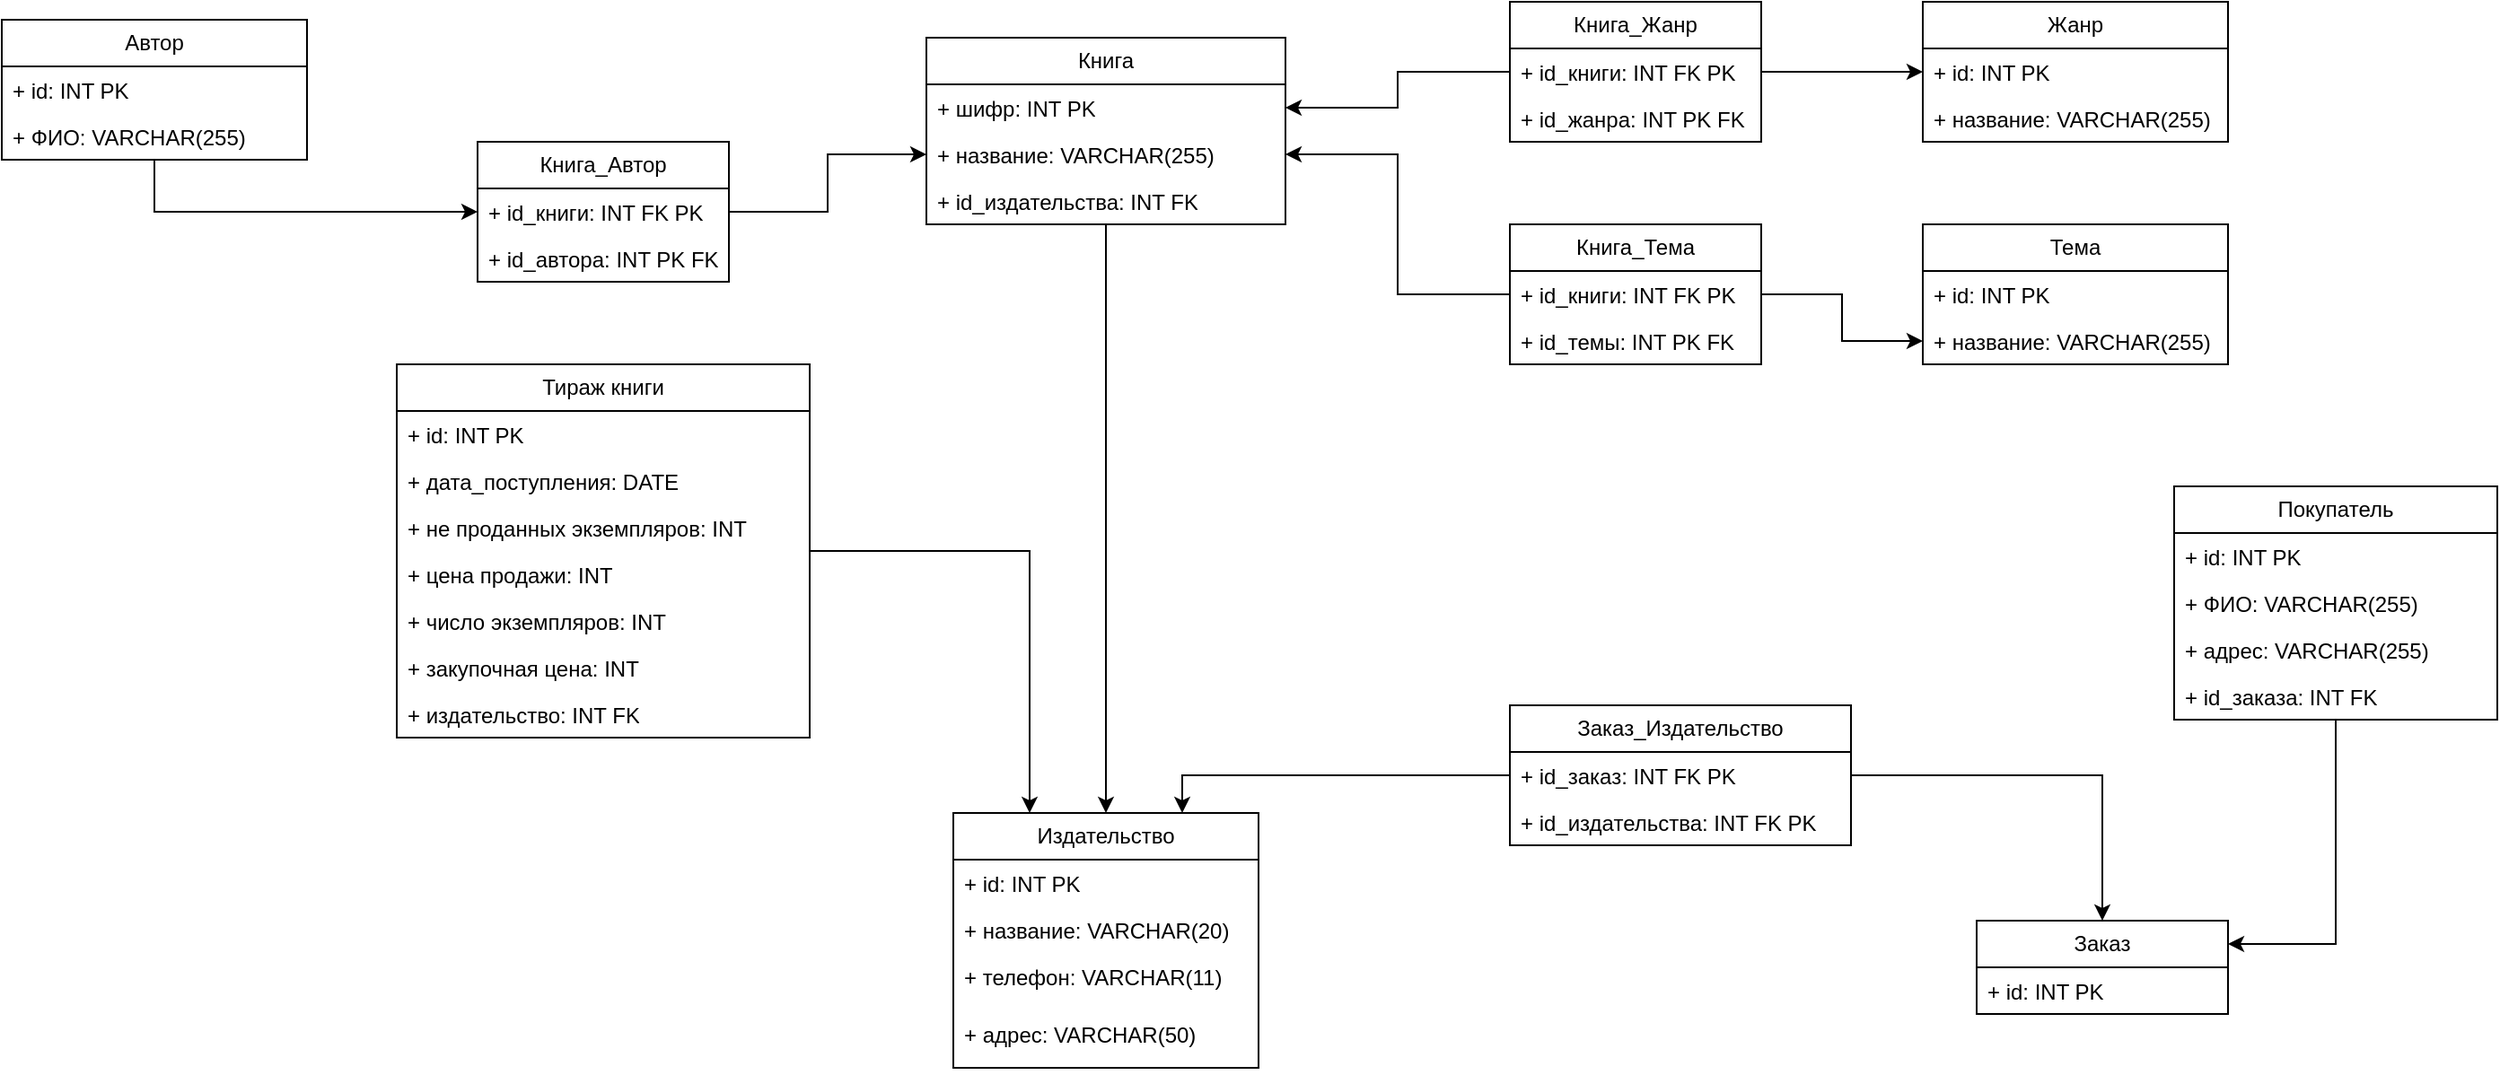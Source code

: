 <mxfile version="28.1.2">
  <diagram name="Page-1" id="pOTTETdeCjfXQeV-2WWk">
    <mxGraphModel dx="2680" dy="1031" grid="1" gridSize="10" guides="1" tooltips="1" connect="1" arrows="1" fold="1" page="1" pageScale="1" pageWidth="850" pageHeight="1100" math="0" shadow="0">
      <root>
        <mxCell id="0" />
        <mxCell id="1" parent="0" />
        <mxCell id="fVQ5kR86QcLQXutgSoff-1" value="Издательство" style="swimlane;fontStyle=0;childLayout=stackLayout;horizontal=1;startSize=26;fillColor=none;horizontalStack=0;resizeParent=1;resizeParentMax=0;resizeLast=0;collapsible=1;marginBottom=0;whiteSpace=wrap;html=1;" vertex="1" parent="1">
          <mxGeometry x="-90" y="502" width="170" height="142" as="geometry" />
        </mxCell>
        <mxCell id="fVQ5kR86QcLQXutgSoff-5" value="+ id: INT PK" style="text;strokeColor=none;fillColor=none;align=left;verticalAlign=top;spacingLeft=4;spacingRight=4;overflow=hidden;rotatable=0;points=[[0,0.5],[1,0.5]];portConstraint=eastwest;whiteSpace=wrap;html=1;" vertex="1" parent="fVQ5kR86QcLQXutgSoff-1">
          <mxGeometry y="26" width="170" height="26" as="geometry" />
        </mxCell>
        <mxCell id="fVQ5kR86QcLQXutgSoff-2" value="+ название: VARCHAR(20)" style="text;strokeColor=none;fillColor=none;align=left;verticalAlign=top;spacingLeft=4;spacingRight=4;overflow=hidden;rotatable=0;points=[[0,0.5],[1,0.5]];portConstraint=eastwest;whiteSpace=wrap;html=1;" vertex="1" parent="fVQ5kR86QcLQXutgSoff-1">
          <mxGeometry y="52" width="170" height="26" as="geometry" />
        </mxCell>
        <mxCell id="fVQ5kR86QcLQXutgSoff-6" value="+ телефон: VARCHAR(11)" style="text;strokeColor=none;fillColor=none;align=left;verticalAlign=top;spacingLeft=4;spacingRight=4;overflow=hidden;rotatable=0;points=[[0,0.5],[1,0.5]];portConstraint=eastwest;whiteSpace=wrap;html=1;" vertex="1" parent="fVQ5kR86QcLQXutgSoff-1">
          <mxGeometry y="78" width="170" height="32" as="geometry" />
        </mxCell>
        <mxCell id="fVQ5kR86QcLQXutgSoff-4" value="+ адрес: VARCHAR(50)" style="text;strokeColor=none;fillColor=none;align=left;verticalAlign=top;spacingLeft=4;spacingRight=4;overflow=hidden;rotatable=0;points=[[0,0.5],[1,0.5]];portConstraint=eastwest;whiteSpace=wrap;html=1;" vertex="1" parent="fVQ5kR86QcLQXutgSoff-1">
          <mxGeometry y="110" width="170" height="32" as="geometry" />
        </mxCell>
        <mxCell id="fVQ5kR86QcLQXutgSoff-70" style="edgeStyle=orthogonalEdgeStyle;rounded=0;orthogonalLoop=1;jettySize=auto;html=1;entryX=0.25;entryY=0;entryDx=0;entryDy=0;" edge="1" parent="1" source="fVQ5kR86QcLQXutgSoff-7" target="fVQ5kR86QcLQXutgSoff-1">
          <mxGeometry relative="1" as="geometry" />
        </mxCell>
        <mxCell id="fVQ5kR86QcLQXutgSoff-7" value="Тираж книги" style="swimlane;fontStyle=0;childLayout=stackLayout;horizontal=1;startSize=26;fillColor=none;horizontalStack=0;resizeParent=1;resizeParentMax=0;resizeLast=0;collapsible=1;marginBottom=0;whiteSpace=wrap;html=1;" vertex="1" parent="1">
          <mxGeometry x="-400" y="252" width="230" height="208" as="geometry" />
        </mxCell>
        <mxCell id="fVQ5kR86QcLQXutgSoff-11" value="+ id: INT PK" style="text;strokeColor=none;fillColor=none;align=left;verticalAlign=top;spacingLeft=4;spacingRight=4;overflow=hidden;rotatable=0;points=[[0,0.5],[1,0.5]];portConstraint=eastwest;whiteSpace=wrap;html=1;" vertex="1" parent="fVQ5kR86QcLQXutgSoff-7">
          <mxGeometry y="26" width="230" height="26" as="geometry" />
        </mxCell>
        <mxCell id="fVQ5kR86QcLQXutgSoff-8" value="+ дата_поступления: DATE" style="text;strokeColor=none;fillColor=none;align=left;verticalAlign=top;spacingLeft=4;spacingRight=4;overflow=hidden;rotatable=0;points=[[0,0.5],[1,0.5]];portConstraint=eastwest;whiteSpace=wrap;html=1;" vertex="1" parent="fVQ5kR86QcLQXutgSoff-7">
          <mxGeometry y="52" width="230" height="26" as="geometry" />
        </mxCell>
        <mxCell id="fVQ5kR86QcLQXutgSoff-9" value="+ не проданных экземпляров: INT" style="text;strokeColor=none;fillColor=none;align=left;verticalAlign=top;spacingLeft=4;spacingRight=4;overflow=hidden;rotatable=0;points=[[0,0.5],[1,0.5]];portConstraint=eastwest;whiteSpace=wrap;html=1;" vertex="1" parent="fVQ5kR86QcLQXutgSoff-7">
          <mxGeometry y="78" width="230" height="26" as="geometry" />
        </mxCell>
        <mxCell id="fVQ5kR86QcLQXutgSoff-12" value="+ цена продажи: INT" style="text;strokeColor=none;fillColor=none;align=left;verticalAlign=top;spacingLeft=4;spacingRight=4;overflow=hidden;rotatable=0;points=[[0,0.5],[1,0.5]];portConstraint=eastwest;whiteSpace=wrap;html=1;" vertex="1" parent="fVQ5kR86QcLQXutgSoff-7">
          <mxGeometry y="104" width="230" height="26" as="geometry" />
        </mxCell>
        <mxCell id="fVQ5kR86QcLQXutgSoff-13" value="+ число экземпляров: INT" style="text;strokeColor=none;fillColor=none;align=left;verticalAlign=top;spacingLeft=4;spacingRight=4;overflow=hidden;rotatable=0;points=[[0,0.5],[1,0.5]];portConstraint=eastwest;whiteSpace=wrap;html=1;" vertex="1" parent="fVQ5kR86QcLQXutgSoff-7">
          <mxGeometry y="130" width="230" height="26" as="geometry" />
        </mxCell>
        <mxCell id="fVQ5kR86QcLQXutgSoff-14" value="+ закупочная цена: INT" style="text;strokeColor=none;fillColor=none;align=left;verticalAlign=top;spacingLeft=4;spacingRight=4;overflow=hidden;rotatable=0;points=[[0,0.5],[1,0.5]];portConstraint=eastwest;whiteSpace=wrap;html=1;" vertex="1" parent="fVQ5kR86QcLQXutgSoff-7">
          <mxGeometry y="156" width="230" height="26" as="geometry" />
        </mxCell>
        <mxCell id="fVQ5kR86QcLQXutgSoff-10" value="+ издательство: INT FK" style="text;strokeColor=none;fillColor=none;align=left;verticalAlign=top;spacingLeft=4;spacingRight=4;overflow=hidden;rotatable=0;points=[[0,0.5],[1,0.5]];portConstraint=eastwest;whiteSpace=wrap;html=1;" vertex="1" parent="fVQ5kR86QcLQXutgSoff-7">
          <mxGeometry y="182" width="230" height="26" as="geometry" />
        </mxCell>
        <mxCell id="fVQ5kR86QcLQXutgSoff-16" value="Заказ" style="swimlane;fontStyle=0;childLayout=stackLayout;horizontal=1;startSize=26;fillColor=none;horizontalStack=0;resizeParent=1;resizeParentMax=0;resizeLast=0;collapsible=1;marginBottom=0;whiteSpace=wrap;html=1;" vertex="1" parent="1">
          <mxGeometry x="480" y="562" width="140" height="52" as="geometry" />
        </mxCell>
        <mxCell id="fVQ5kR86QcLQXutgSoff-17" value="+ id: INT PK" style="text;strokeColor=none;fillColor=none;align=left;verticalAlign=top;spacingLeft=4;spacingRight=4;overflow=hidden;rotatable=0;points=[[0,0.5],[1,0.5]];portConstraint=eastwest;whiteSpace=wrap;html=1;" vertex="1" parent="fVQ5kR86QcLQXutgSoff-16">
          <mxGeometry y="26" width="140" height="26" as="geometry" />
        </mxCell>
        <mxCell id="fVQ5kR86QcLQXutgSoff-24" style="edgeStyle=orthogonalEdgeStyle;rounded=0;orthogonalLoop=1;jettySize=auto;html=1;entryX=0.75;entryY=0;entryDx=0;entryDy=0;" edge="1" parent="1" source="fVQ5kR86QcLQXutgSoff-20" target="fVQ5kR86QcLQXutgSoff-1">
          <mxGeometry relative="1" as="geometry" />
        </mxCell>
        <mxCell id="fVQ5kR86QcLQXutgSoff-20" value="Заказ_Издательство" style="swimlane;fontStyle=0;childLayout=stackLayout;horizontal=1;startSize=26;fillColor=none;horizontalStack=0;resizeParent=1;resizeParentMax=0;resizeLast=0;collapsible=1;marginBottom=0;whiteSpace=wrap;html=1;" vertex="1" parent="1">
          <mxGeometry x="220" y="442" width="190" height="78" as="geometry" />
        </mxCell>
        <mxCell id="fVQ5kR86QcLQXutgSoff-21" value="+ id_заказ: INT FK PK" style="text;strokeColor=none;fillColor=none;align=left;verticalAlign=top;spacingLeft=4;spacingRight=4;overflow=hidden;rotatable=0;points=[[0,0.5],[1,0.5]];portConstraint=eastwest;whiteSpace=wrap;html=1;" vertex="1" parent="fVQ5kR86QcLQXutgSoff-20">
          <mxGeometry y="26" width="190" height="26" as="geometry" />
        </mxCell>
        <mxCell id="fVQ5kR86QcLQXutgSoff-22" value="+ id_издательства: INT FK PK" style="text;strokeColor=none;fillColor=none;align=left;verticalAlign=top;spacingLeft=4;spacingRight=4;overflow=hidden;rotatable=0;points=[[0,0.5],[1,0.5]];portConstraint=eastwest;whiteSpace=wrap;html=1;" vertex="1" parent="fVQ5kR86QcLQXutgSoff-20">
          <mxGeometry y="52" width="190" height="26" as="geometry" />
        </mxCell>
        <mxCell id="fVQ5kR86QcLQXutgSoff-25" style="edgeStyle=orthogonalEdgeStyle;rounded=0;orthogonalLoop=1;jettySize=auto;html=1;entryX=0.5;entryY=0;entryDx=0;entryDy=0;" edge="1" parent="1" source="fVQ5kR86QcLQXutgSoff-21" target="fVQ5kR86QcLQXutgSoff-16">
          <mxGeometry relative="1" as="geometry" />
        </mxCell>
        <mxCell id="fVQ5kR86QcLQXutgSoff-31" style="edgeStyle=orthogonalEdgeStyle;rounded=0;orthogonalLoop=1;jettySize=auto;html=1;entryX=1;entryY=0.25;entryDx=0;entryDy=0;" edge="1" parent="1" source="fVQ5kR86QcLQXutgSoff-26" target="fVQ5kR86QcLQXutgSoff-16">
          <mxGeometry relative="1" as="geometry" />
        </mxCell>
        <mxCell id="fVQ5kR86QcLQXutgSoff-26" value="Покупатель" style="swimlane;fontStyle=0;childLayout=stackLayout;horizontal=1;startSize=26;fillColor=none;horizontalStack=0;resizeParent=1;resizeParentMax=0;resizeLast=0;collapsible=1;marginBottom=0;whiteSpace=wrap;html=1;" vertex="1" parent="1">
          <mxGeometry x="590" y="320" width="180" height="130" as="geometry" />
        </mxCell>
        <mxCell id="fVQ5kR86QcLQXutgSoff-27" value="+ id: INT PK" style="text;strokeColor=none;fillColor=none;align=left;verticalAlign=top;spacingLeft=4;spacingRight=4;overflow=hidden;rotatable=0;points=[[0,0.5],[1,0.5]];portConstraint=eastwest;whiteSpace=wrap;html=1;" vertex="1" parent="fVQ5kR86QcLQXutgSoff-26">
          <mxGeometry y="26" width="180" height="26" as="geometry" />
        </mxCell>
        <mxCell id="fVQ5kR86QcLQXutgSoff-28" value="+ ФИО: VARCHAR(255)" style="text;strokeColor=none;fillColor=none;align=left;verticalAlign=top;spacingLeft=4;spacingRight=4;overflow=hidden;rotatable=0;points=[[0,0.5],[1,0.5]];portConstraint=eastwest;whiteSpace=wrap;html=1;" vertex="1" parent="fVQ5kR86QcLQXutgSoff-26">
          <mxGeometry y="52" width="180" height="26" as="geometry" />
        </mxCell>
        <mxCell id="fVQ5kR86QcLQXutgSoff-30" value="+ адрес: VARCHAR(255)" style="text;strokeColor=none;fillColor=none;align=left;verticalAlign=top;spacingLeft=4;spacingRight=4;overflow=hidden;rotatable=0;points=[[0,0.5],[1,0.5]];portConstraint=eastwest;whiteSpace=wrap;html=1;" vertex="1" parent="fVQ5kR86QcLQXutgSoff-26">
          <mxGeometry y="78" width="180" height="26" as="geometry" />
        </mxCell>
        <mxCell id="fVQ5kR86QcLQXutgSoff-29" value="+ id_заказа: INT FK" style="text;strokeColor=none;fillColor=none;align=left;verticalAlign=top;spacingLeft=4;spacingRight=4;overflow=hidden;rotatable=0;points=[[0,0.5],[1,0.5]];portConstraint=eastwest;whiteSpace=wrap;html=1;" vertex="1" parent="fVQ5kR86QcLQXutgSoff-26">
          <mxGeometry y="104" width="180" height="26" as="geometry" />
        </mxCell>
        <mxCell id="fVQ5kR86QcLQXutgSoff-69" style="edgeStyle=orthogonalEdgeStyle;rounded=0;orthogonalLoop=1;jettySize=auto;html=1;entryX=0.5;entryY=0;entryDx=0;entryDy=0;" edge="1" parent="1" source="fVQ5kR86QcLQXutgSoff-32" target="fVQ5kR86QcLQXutgSoff-1">
          <mxGeometry relative="1" as="geometry" />
        </mxCell>
        <mxCell id="fVQ5kR86QcLQXutgSoff-32" value="Книга" style="swimlane;fontStyle=0;childLayout=stackLayout;horizontal=1;startSize=26;fillColor=none;horizontalStack=0;resizeParent=1;resizeParentMax=0;resizeLast=0;collapsible=1;marginBottom=0;whiteSpace=wrap;html=1;" vertex="1" parent="1">
          <mxGeometry x="-105" y="70" width="200" height="104" as="geometry" />
        </mxCell>
        <mxCell id="fVQ5kR86QcLQXutgSoff-36" value="+ шифр: INT PK" style="text;strokeColor=none;fillColor=none;align=left;verticalAlign=top;spacingLeft=4;spacingRight=4;overflow=hidden;rotatable=0;points=[[0,0.5],[1,0.5]];portConstraint=eastwest;whiteSpace=wrap;html=1;" vertex="1" parent="fVQ5kR86QcLQXutgSoff-32">
          <mxGeometry y="26" width="200" height="26" as="geometry" />
        </mxCell>
        <mxCell id="fVQ5kR86QcLQXutgSoff-33" value="+ название: VARCHAR(255)" style="text;strokeColor=none;fillColor=none;align=left;verticalAlign=top;spacingLeft=4;spacingRight=4;overflow=hidden;rotatable=0;points=[[0,0.5],[1,0.5]];portConstraint=eastwest;whiteSpace=wrap;html=1;" vertex="1" parent="fVQ5kR86QcLQXutgSoff-32">
          <mxGeometry y="52" width="200" height="26" as="geometry" />
        </mxCell>
        <mxCell id="fVQ5kR86QcLQXutgSoff-50" value="+ id_издательства: INT FK" style="text;strokeColor=none;fillColor=none;align=left;verticalAlign=top;spacingLeft=4;spacingRight=4;overflow=hidden;rotatable=0;points=[[0,0.5],[1,0.5]];portConstraint=eastwest;whiteSpace=wrap;html=1;" vertex="1" parent="fVQ5kR86QcLQXutgSoff-32">
          <mxGeometry y="78" width="200" height="26" as="geometry" />
        </mxCell>
        <mxCell id="fVQ5kR86QcLQXutgSoff-37" value="Жанр" style="swimlane;fontStyle=0;childLayout=stackLayout;horizontal=1;startSize=26;fillColor=none;horizontalStack=0;resizeParent=1;resizeParentMax=0;resizeLast=0;collapsible=1;marginBottom=0;whiteSpace=wrap;html=1;" vertex="1" parent="1">
          <mxGeometry x="450" y="50" width="170" height="78" as="geometry" />
        </mxCell>
        <mxCell id="fVQ5kR86QcLQXutgSoff-38" value="+ id: INT PK" style="text;strokeColor=none;fillColor=none;align=left;verticalAlign=top;spacingLeft=4;spacingRight=4;overflow=hidden;rotatable=0;points=[[0,0.5],[1,0.5]];portConstraint=eastwest;whiteSpace=wrap;html=1;" vertex="1" parent="fVQ5kR86QcLQXutgSoff-37">
          <mxGeometry y="26" width="170" height="26" as="geometry" />
        </mxCell>
        <mxCell id="fVQ5kR86QcLQXutgSoff-39" value="+ название: VARCHAR(255)" style="text;strokeColor=none;fillColor=none;align=left;verticalAlign=top;spacingLeft=4;spacingRight=4;overflow=hidden;rotatable=0;points=[[0,0.5],[1,0.5]];portConstraint=eastwest;whiteSpace=wrap;html=1;" vertex="1" parent="fVQ5kR86QcLQXutgSoff-37">
          <mxGeometry y="52" width="170" height="26" as="geometry" />
        </mxCell>
        <mxCell id="fVQ5kR86QcLQXutgSoff-44" value="Тема" style="swimlane;fontStyle=0;childLayout=stackLayout;horizontal=1;startSize=26;fillColor=none;horizontalStack=0;resizeParent=1;resizeParentMax=0;resizeLast=0;collapsible=1;marginBottom=0;whiteSpace=wrap;html=1;" vertex="1" parent="1">
          <mxGeometry x="450" y="174" width="170" height="78" as="geometry" />
        </mxCell>
        <mxCell id="fVQ5kR86QcLQXutgSoff-45" value="+ id: INT PK" style="text;strokeColor=none;fillColor=none;align=left;verticalAlign=top;spacingLeft=4;spacingRight=4;overflow=hidden;rotatable=0;points=[[0,0.5],[1,0.5]];portConstraint=eastwest;whiteSpace=wrap;html=1;" vertex="1" parent="fVQ5kR86QcLQXutgSoff-44">
          <mxGeometry y="26" width="170" height="26" as="geometry" />
        </mxCell>
        <mxCell id="fVQ5kR86QcLQXutgSoff-46" value="+ название: VARCHAR(255)" style="text;strokeColor=none;fillColor=none;align=left;verticalAlign=top;spacingLeft=4;spacingRight=4;overflow=hidden;rotatable=0;points=[[0,0.5],[1,0.5]];portConstraint=eastwest;whiteSpace=wrap;html=1;" vertex="1" parent="fVQ5kR86QcLQXutgSoff-44">
          <mxGeometry y="52" width="170" height="26" as="geometry" />
        </mxCell>
        <mxCell id="fVQ5kR86QcLQXutgSoff-68" style="edgeStyle=orthogonalEdgeStyle;rounded=0;orthogonalLoop=1;jettySize=auto;html=1;entryX=0;entryY=0.5;entryDx=0;entryDy=0;" edge="1" parent="1" source="fVQ5kR86QcLQXutgSoff-47" target="fVQ5kR86QcLQXutgSoff-63">
          <mxGeometry relative="1" as="geometry" />
        </mxCell>
        <mxCell id="fVQ5kR86QcLQXutgSoff-47" value="Автор" style="swimlane;fontStyle=0;childLayout=stackLayout;horizontal=1;startSize=26;fillColor=none;horizontalStack=0;resizeParent=1;resizeParentMax=0;resizeLast=0;collapsible=1;marginBottom=0;whiteSpace=wrap;html=1;" vertex="1" parent="1">
          <mxGeometry x="-620" y="60" width="170" height="78" as="geometry" />
        </mxCell>
        <mxCell id="fVQ5kR86QcLQXutgSoff-48" value="+ id: INT PK" style="text;strokeColor=none;fillColor=none;align=left;verticalAlign=top;spacingLeft=4;spacingRight=4;overflow=hidden;rotatable=0;points=[[0,0.5],[1,0.5]];portConstraint=eastwest;whiteSpace=wrap;html=1;" vertex="1" parent="fVQ5kR86QcLQXutgSoff-47">
          <mxGeometry y="26" width="170" height="26" as="geometry" />
        </mxCell>
        <mxCell id="fVQ5kR86QcLQXutgSoff-49" value="+ ФИО: VARCHAR(255)" style="text;strokeColor=none;fillColor=none;align=left;verticalAlign=top;spacingLeft=4;spacingRight=4;overflow=hidden;rotatable=0;points=[[0,0.5],[1,0.5]];portConstraint=eastwest;whiteSpace=wrap;html=1;" vertex="1" parent="fVQ5kR86QcLQXutgSoff-47">
          <mxGeometry y="52" width="170" height="26" as="geometry" />
        </mxCell>
        <mxCell id="fVQ5kR86QcLQXutgSoff-55" style="edgeStyle=orthogonalEdgeStyle;rounded=0;orthogonalLoop=1;jettySize=auto;html=1;entryX=1;entryY=0.5;entryDx=0;entryDy=0;exitX=0;exitY=0.5;exitDx=0;exitDy=0;" edge="1" parent="1" source="fVQ5kR86QcLQXutgSoff-52" target="fVQ5kR86QcLQXutgSoff-36">
          <mxGeometry relative="1" as="geometry" />
        </mxCell>
        <mxCell id="fVQ5kR86QcLQXutgSoff-56" style="edgeStyle=orthogonalEdgeStyle;rounded=0;orthogonalLoop=1;jettySize=auto;html=1;entryX=0;entryY=0.5;entryDx=0;entryDy=0;" edge="1" parent="1" source="fVQ5kR86QcLQXutgSoff-51" target="fVQ5kR86QcLQXutgSoff-37">
          <mxGeometry relative="1" as="geometry" />
        </mxCell>
        <mxCell id="fVQ5kR86QcLQXutgSoff-51" value="Книга_Жанр" style="swimlane;fontStyle=0;childLayout=stackLayout;horizontal=1;startSize=26;fillColor=none;horizontalStack=0;resizeParent=1;resizeParentMax=0;resizeLast=0;collapsible=1;marginBottom=0;whiteSpace=wrap;html=1;" vertex="1" parent="1">
          <mxGeometry x="220" y="50" width="140" height="78" as="geometry" />
        </mxCell>
        <mxCell id="fVQ5kR86QcLQXutgSoff-52" value="+ id_книги: INT FK PK" style="text;strokeColor=none;fillColor=none;align=left;verticalAlign=top;spacingLeft=4;spacingRight=4;overflow=hidden;rotatable=0;points=[[0,0.5],[1,0.5]];portConstraint=eastwest;whiteSpace=wrap;html=1;" vertex="1" parent="fVQ5kR86QcLQXutgSoff-51">
          <mxGeometry y="26" width="140" height="26" as="geometry" />
        </mxCell>
        <mxCell id="fVQ5kR86QcLQXutgSoff-53" value="+ id_жанра: INT PK FK" style="text;strokeColor=none;fillColor=none;align=left;verticalAlign=top;spacingLeft=4;spacingRight=4;overflow=hidden;rotatable=0;points=[[0,0.5],[1,0.5]];portConstraint=eastwest;whiteSpace=wrap;html=1;" vertex="1" parent="fVQ5kR86QcLQXutgSoff-51">
          <mxGeometry y="52" width="140" height="26" as="geometry" />
        </mxCell>
        <mxCell id="fVQ5kR86QcLQXutgSoff-57" value="Книга_Тема" style="swimlane;fontStyle=0;childLayout=stackLayout;horizontal=1;startSize=26;fillColor=none;horizontalStack=0;resizeParent=1;resizeParentMax=0;resizeLast=0;collapsible=1;marginBottom=0;whiteSpace=wrap;html=1;" vertex="1" parent="1">
          <mxGeometry x="220" y="174" width="140" height="78" as="geometry" />
        </mxCell>
        <mxCell id="fVQ5kR86QcLQXutgSoff-58" value="+ id_книги: INT FK PK" style="text;strokeColor=none;fillColor=none;align=left;verticalAlign=top;spacingLeft=4;spacingRight=4;overflow=hidden;rotatable=0;points=[[0,0.5],[1,0.5]];portConstraint=eastwest;whiteSpace=wrap;html=1;" vertex="1" parent="fVQ5kR86QcLQXutgSoff-57">
          <mxGeometry y="26" width="140" height="26" as="geometry" />
        </mxCell>
        <mxCell id="fVQ5kR86QcLQXutgSoff-59" value="+ id_темы: INT PK FK" style="text;strokeColor=none;fillColor=none;align=left;verticalAlign=top;spacingLeft=4;spacingRight=4;overflow=hidden;rotatable=0;points=[[0,0.5],[1,0.5]];portConstraint=eastwest;whiteSpace=wrap;html=1;" vertex="1" parent="fVQ5kR86QcLQXutgSoff-57">
          <mxGeometry y="52" width="140" height="26" as="geometry" />
        </mxCell>
        <mxCell id="fVQ5kR86QcLQXutgSoff-60" style="edgeStyle=orthogonalEdgeStyle;rounded=0;orthogonalLoop=1;jettySize=auto;html=1;entryX=1;entryY=0.5;entryDx=0;entryDy=0;" edge="1" parent="1" source="fVQ5kR86QcLQXutgSoff-58" target="fVQ5kR86QcLQXutgSoff-33">
          <mxGeometry relative="1" as="geometry" />
        </mxCell>
        <mxCell id="fVQ5kR86QcLQXutgSoff-61" value="" style="edgeStyle=orthogonalEdgeStyle;rounded=0;orthogonalLoop=1;jettySize=auto;html=1;" edge="1" parent="1" source="fVQ5kR86QcLQXutgSoff-58" target="fVQ5kR86QcLQXutgSoff-46">
          <mxGeometry relative="1" as="geometry" />
        </mxCell>
        <mxCell id="fVQ5kR86QcLQXutgSoff-67" style="edgeStyle=orthogonalEdgeStyle;rounded=0;orthogonalLoop=1;jettySize=auto;html=1;entryX=0;entryY=0.5;entryDx=0;entryDy=0;" edge="1" parent="1" source="fVQ5kR86QcLQXutgSoff-62" target="fVQ5kR86QcLQXutgSoff-33">
          <mxGeometry relative="1" as="geometry" />
        </mxCell>
        <mxCell id="fVQ5kR86QcLQXutgSoff-62" value="Книга_Автор" style="swimlane;fontStyle=0;childLayout=stackLayout;horizontal=1;startSize=26;fillColor=none;horizontalStack=0;resizeParent=1;resizeParentMax=0;resizeLast=0;collapsible=1;marginBottom=0;whiteSpace=wrap;html=1;" vertex="1" parent="1">
          <mxGeometry x="-355" y="128" width="140" height="78" as="geometry" />
        </mxCell>
        <mxCell id="fVQ5kR86QcLQXutgSoff-63" value="+ id_книги: INT FK PK" style="text;strokeColor=none;fillColor=none;align=left;verticalAlign=top;spacingLeft=4;spacingRight=4;overflow=hidden;rotatable=0;points=[[0,0.5],[1,0.5]];portConstraint=eastwest;whiteSpace=wrap;html=1;" vertex="1" parent="fVQ5kR86QcLQXutgSoff-62">
          <mxGeometry y="26" width="140" height="26" as="geometry" />
        </mxCell>
        <mxCell id="fVQ5kR86QcLQXutgSoff-64" value="+ id_автора: INT PK FK" style="text;strokeColor=none;fillColor=none;align=left;verticalAlign=top;spacingLeft=4;spacingRight=4;overflow=hidden;rotatable=0;points=[[0,0.5],[1,0.5]];portConstraint=eastwest;whiteSpace=wrap;html=1;" vertex="1" parent="fVQ5kR86QcLQXutgSoff-62">
          <mxGeometry y="52" width="140" height="26" as="geometry" />
        </mxCell>
      </root>
    </mxGraphModel>
  </diagram>
</mxfile>
